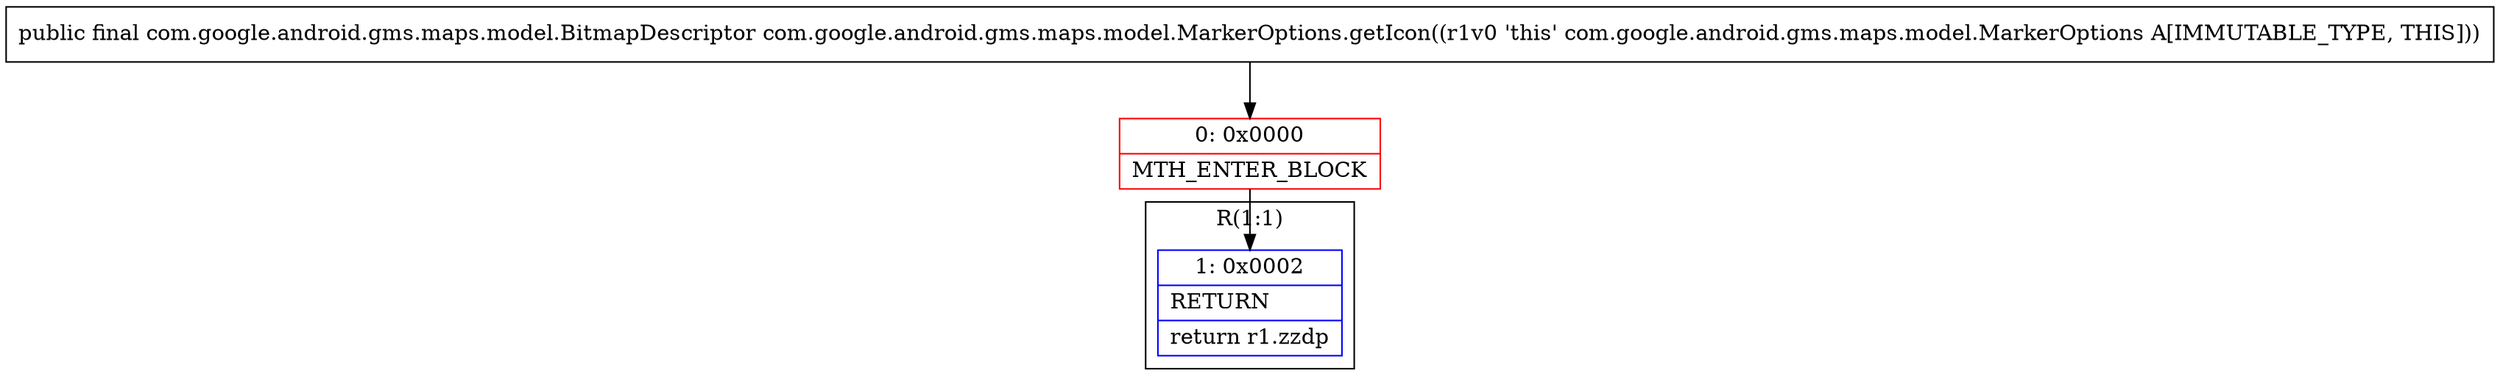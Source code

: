 digraph "CFG forcom.google.android.gms.maps.model.MarkerOptions.getIcon()Lcom\/google\/android\/gms\/maps\/model\/BitmapDescriptor;" {
subgraph cluster_Region_645444680 {
label = "R(1:1)";
node [shape=record,color=blue];
Node_1 [shape=record,label="{1\:\ 0x0002|RETURN\l|return r1.zzdp\l}"];
}
Node_0 [shape=record,color=red,label="{0\:\ 0x0000|MTH_ENTER_BLOCK\l}"];
MethodNode[shape=record,label="{public final com.google.android.gms.maps.model.BitmapDescriptor com.google.android.gms.maps.model.MarkerOptions.getIcon((r1v0 'this' com.google.android.gms.maps.model.MarkerOptions A[IMMUTABLE_TYPE, THIS])) }"];
MethodNode -> Node_0;
Node_0 -> Node_1;
}

